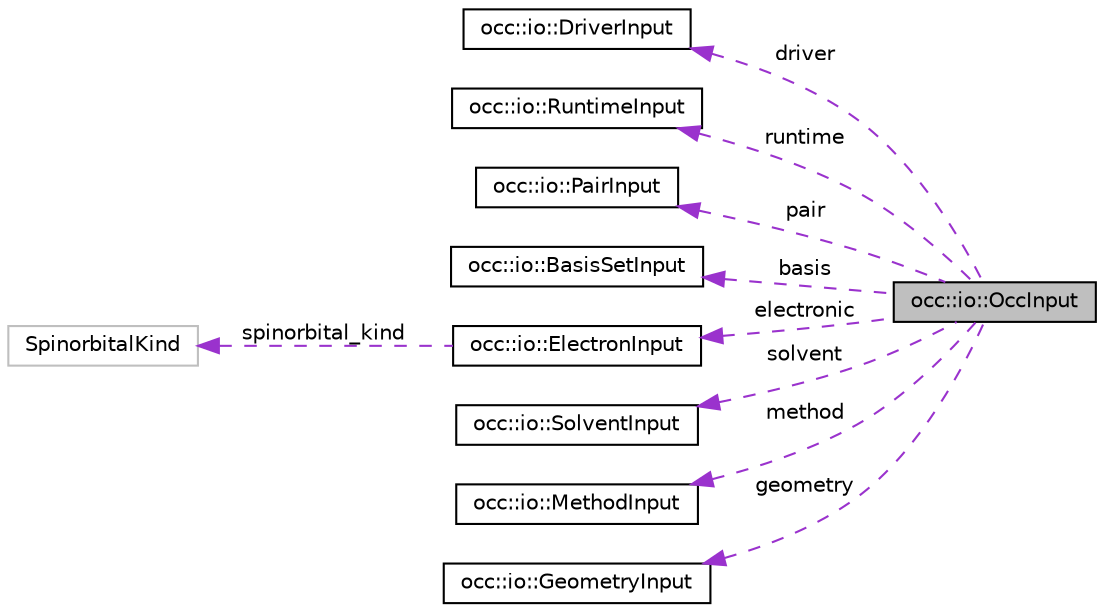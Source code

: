 digraph "occ::io::OccInput"
{
 // LATEX_PDF_SIZE
  bgcolor="transparent";
  edge [fontname="Helvetica",fontsize="10",labelfontname="Helvetica",labelfontsize="10"];
  node [fontname="Helvetica",fontsize="10",shape=record];
  rankdir="LR";
  Node1 [label="occ::io::OccInput",height=0.2,width=0.4,color="black", fillcolor="grey75", style="filled", fontcolor="black",tooltip=" "];
  Node2 -> Node1 [dir="back",color="darkorchid3",fontsize="10",style="dashed",label=" driver" ,fontname="Helvetica"];
  Node2 [label="occ::io::DriverInput",height=0.2,width=0.4,color="black",URL="$structocc_1_1io_1_1DriverInput.html",tooltip=" "];
  Node3 -> Node1 [dir="back",color="darkorchid3",fontsize="10",style="dashed",label=" runtime" ,fontname="Helvetica"];
  Node3 [label="occ::io::RuntimeInput",height=0.2,width=0.4,color="black",URL="$structocc_1_1io_1_1RuntimeInput.html",tooltip=" "];
  Node4 -> Node1 [dir="back",color="darkorchid3",fontsize="10",style="dashed",label=" pair" ,fontname="Helvetica"];
  Node4 [label="occ::io::PairInput",height=0.2,width=0.4,color="black",URL="$structocc_1_1io_1_1PairInput.html",tooltip=" "];
  Node5 -> Node1 [dir="back",color="darkorchid3",fontsize="10",style="dashed",label=" basis" ,fontname="Helvetica"];
  Node5 [label="occ::io::BasisSetInput",height=0.2,width=0.4,color="black",URL="$structocc_1_1io_1_1BasisSetInput.html",tooltip=" "];
  Node6 -> Node1 [dir="back",color="darkorchid3",fontsize="10",style="dashed",label=" electronic" ,fontname="Helvetica"];
  Node6 [label="occ::io::ElectronInput",height=0.2,width=0.4,color="black",URL="$structocc_1_1io_1_1ElectronInput.html",tooltip=" "];
  Node7 -> Node6 [dir="back",color="darkorchid3",fontsize="10",style="dashed",label=" spinorbital_kind" ,fontname="Helvetica"];
  Node7 [label="SpinorbitalKind",height=0.2,width=0.4,color="grey75",tooltip=" "];
  Node8 -> Node1 [dir="back",color="darkorchid3",fontsize="10",style="dashed",label=" solvent" ,fontname="Helvetica"];
  Node8 [label="occ::io::SolventInput",height=0.2,width=0.4,color="black",URL="$structocc_1_1io_1_1SolventInput.html",tooltip=" "];
  Node9 -> Node1 [dir="back",color="darkorchid3",fontsize="10",style="dashed",label=" method" ,fontname="Helvetica"];
  Node9 [label="occ::io::MethodInput",height=0.2,width=0.4,color="black",URL="$structocc_1_1io_1_1MethodInput.html",tooltip=" "];
  Node10 -> Node1 [dir="back",color="darkorchid3",fontsize="10",style="dashed",label=" geometry" ,fontname="Helvetica"];
  Node10 [label="occ::io::GeometryInput",height=0.2,width=0.4,color="black",URL="$structocc_1_1io_1_1GeometryInput.html",tooltip=" "];
}
